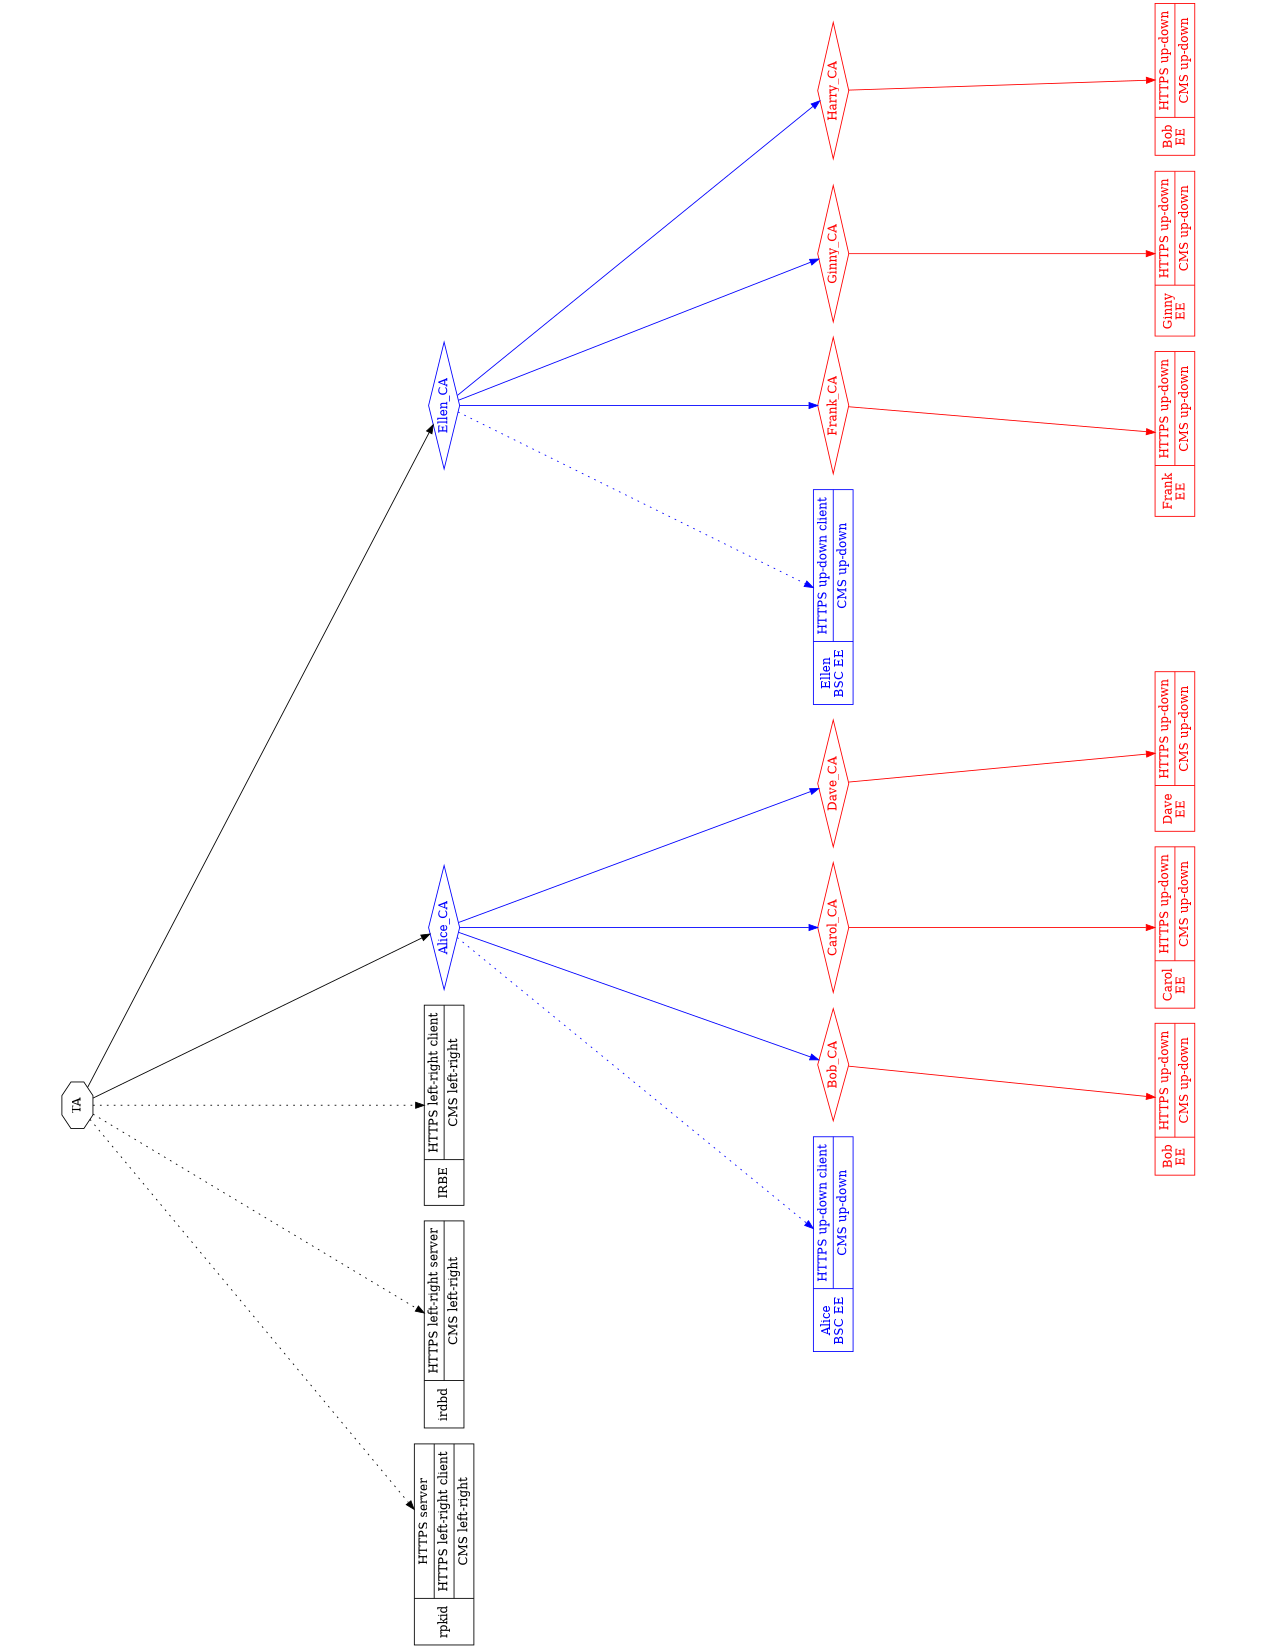 // $Id$
//
// Color code:
//   Black:	Hosting entity
//   Blue:	Hosted entity
//   Red:	Cross-certified peer
//
// Shape code:
//   Octagon:	TA
//   Diamond:	CA
//   Record:	EE

digraph bpki_symmetric {
	rotate = 90; size = "11,8.5"; splines = true; ratio = fill;

	// Hosting entity
	node			[ color = black, shape = record ];
	TA			[ shape = octagon ];
	rpkid			[ label = "rpkid|{HTTPS server|HTTPS left-right client|CMS left-right}" ];
	irdbd			[ label = "irdbd|{HTTPS left-right server|CMS left-right}" ];
	irbe			[ label = "IRBE|{HTTPS left-right client|CMS left-right}" ];

	// Hosted entities
	node			[ color = blue, fontcolor = blue ];
	Alice_CA		[ shape = diamond ];
	Alice_EE		[ label = "Alice\nBSC EE|{HTTPS up-down client|CMS up-down}" ];
	Ellen_CA		[ shape = diamond ];
	Ellen_EE		[ label = "Ellen\nBSC EE|{HTTPS up-down client|CMS up-down}" ];

	// Peers
	node			[ color = red, fontcolor = red, shape = diamond ];
	Bob_CA;
	Carol_CA;
	Dave_CA;
	Frank_CA;
	Ginny_CA;
	Harry_CA;
	node			[ shape = record ];
	Bob_EE			[ label = "Bob\nEE|{HTTPS up-down|CMS up-down}" ];
	Carol_EE		[ label = "Carol\nEE|{HTTPS up-down|CMS up-down}" ];
	Dave_EE			[ label = "Dave\nEE|{HTTPS up-down|CMS up-down}" ];
	Frank_EE		[ label = "Frank\nEE|{HTTPS up-down|CMS up-down}" ];
	Ginny_EE		[ label = "Ginny\nEE|{HTTPS up-down|CMS up-down}" ];
	Harry_EE		[ label = "Bob\nEE|{HTTPS up-down|CMS up-down}" ];

	edge			[ color = black, style = solid ];
	TA -> Alice_CA;
	TA -> Ellen_CA;

	edge			[ color = black, style = dotted ];
	TA -> rpkid;
	TA -> irdbd;
	TA -> irbe;

	edge			[ color = blue, style = solid ];
	Alice_CA -> Bob_CA;
	Alice_CA -> Carol_CA;
	Alice_CA -> Dave_CA;
	Ellen_CA -> Frank_CA;
	Ellen_CA -> Ginny_CA;
	Ellen_CA -> Harry_CA;

	edge			[ color = blue, style = dotted ];
	Alice_CA -> Alice_EE;
	Ellen_CA -> Ellen_EE;

	edge			[ color = red, style = solid ];
	Bob_CA   -> Bob_EE;
	Carol_CA -> Carol_EE;
	Dave_CA  -> Dave_EE;
	Frank_CA -> Frank_EE;
	Ginny_CA -> Ginny_EE;
	Harry_CA -> Harry_EE;
}
